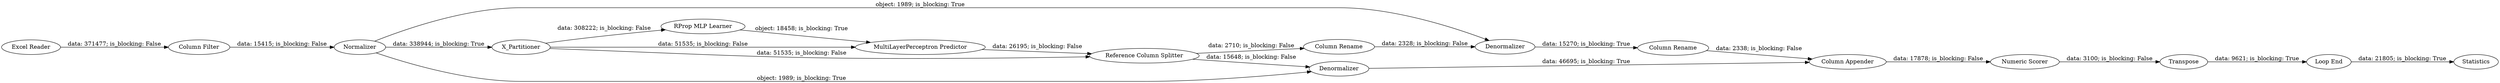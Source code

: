 digraph {
	"2261865640537212656_29" [label=Denormalizer]
	"2261865640537212656_26" [label=Normalizer]
	"2261865640537212656_31" [label="Column Rename"]
	"2261865640537212656_34" [label="Excel Reader"]
	"2261865640537212656_24" [label="RProp MLP Learner"]
	"2261865640537212656_28" [label=Denormalizer]
	"2261865640537212656_80" [label=Statistics]
	"2261865640537212656_25" [label="MultiLayerPerceptron Predictor"]
	"2261865640537212656_33" [label="Numeric Scorer"]
	"2261865640537212656_59" [label=Transpose]
	"2261865640537212656_27" [label="Reference Column Splitter"]
	"2261865640537212656_30" [label="Column Rename"]
	"2261865640537212656_23" [label="Column Filter"]
	"2261865640537212656_72" [label="Loop End"]
	"2261865640537212656_81" [label=X_Partitioner]
	"2261865640537212656_32" [label="Column Appender"]
	"2261865640537212656_26" -> "2261865640537212656_29" [label="object: 1989; is_blocking: True"]
	"2261865640537212656_26" -> "2261865640537212656_81" [label="data: 338944; is_blocking: True"]
	"2261865640537212656_81" -> "2261865640537212656_25" [label="data: 51535; is_blocking: False"]
	"2261865640537212656_25" -> "2261865640537212656_27" [label="data: 26195; is_blocking: False"]
	"2261865640537212656_27" -> "2261865640537212656_30" [label="data: 2710; is_blocking: False"]
	"2261865640537212656_27" -> "2261865640537212656_28" [label="data: 15648; is_blocking: False"]
	"2261865640537212656_59" -> "2261865640537212656_72" [label="data: 9621; is_blocking: True"]
	"2261865640537212656_72" -> "2261865640537212656_80" [label="data: 21805; is_blocking: True"]
	"2261865640537212656_81" -> "2261865640537212656_24" [label="data: 308222; is_blocking: False"]
	"2261865640537212656_34" -> "2261865640537212656_23" [label="data: 371477; is_blocking: False"]
	"2261865640537212656_29" -> "2261865640537212656_31" [label="data: 15270; is_blocking: True"]
	"2261865640537212656_23" -> "2261865640537212656_26" [label="data: 15415; is_blocking: False"]
	"2261865640537212656_81" -> "2261865640537212656_27" [label="data: 51535; is_blocking: False"]
	"2261865640537212656_28" -> "2261865640537212656_32" [label="data: 46695; is_blocking: True"]
	"2261865640537212656_33" -> "2261865640537212656_59" [label="data: 3100; is_blocking: False"]
	"2261865640537212656_24" -> "2261865640537212656_25" [label="object: 18458; is_blocking: True"]
	"2261865640537212656_30" -> "2261865640537212656_29" [label="data: 2328; is_blocking: False"]
	"2261865640537212656_26" -> "2261865640537212656_28" [label="object: 1989; is_blocking: True"]
	"2261865640537212656_32" -> "2261865640537212656_33" [label="data: 17878; is_blocking: False"]
	"2261865640537212656_31" -> "2261865640537212656_32" [label="data: 2338; is_blocking: False"]
	rankdir=LR
}
